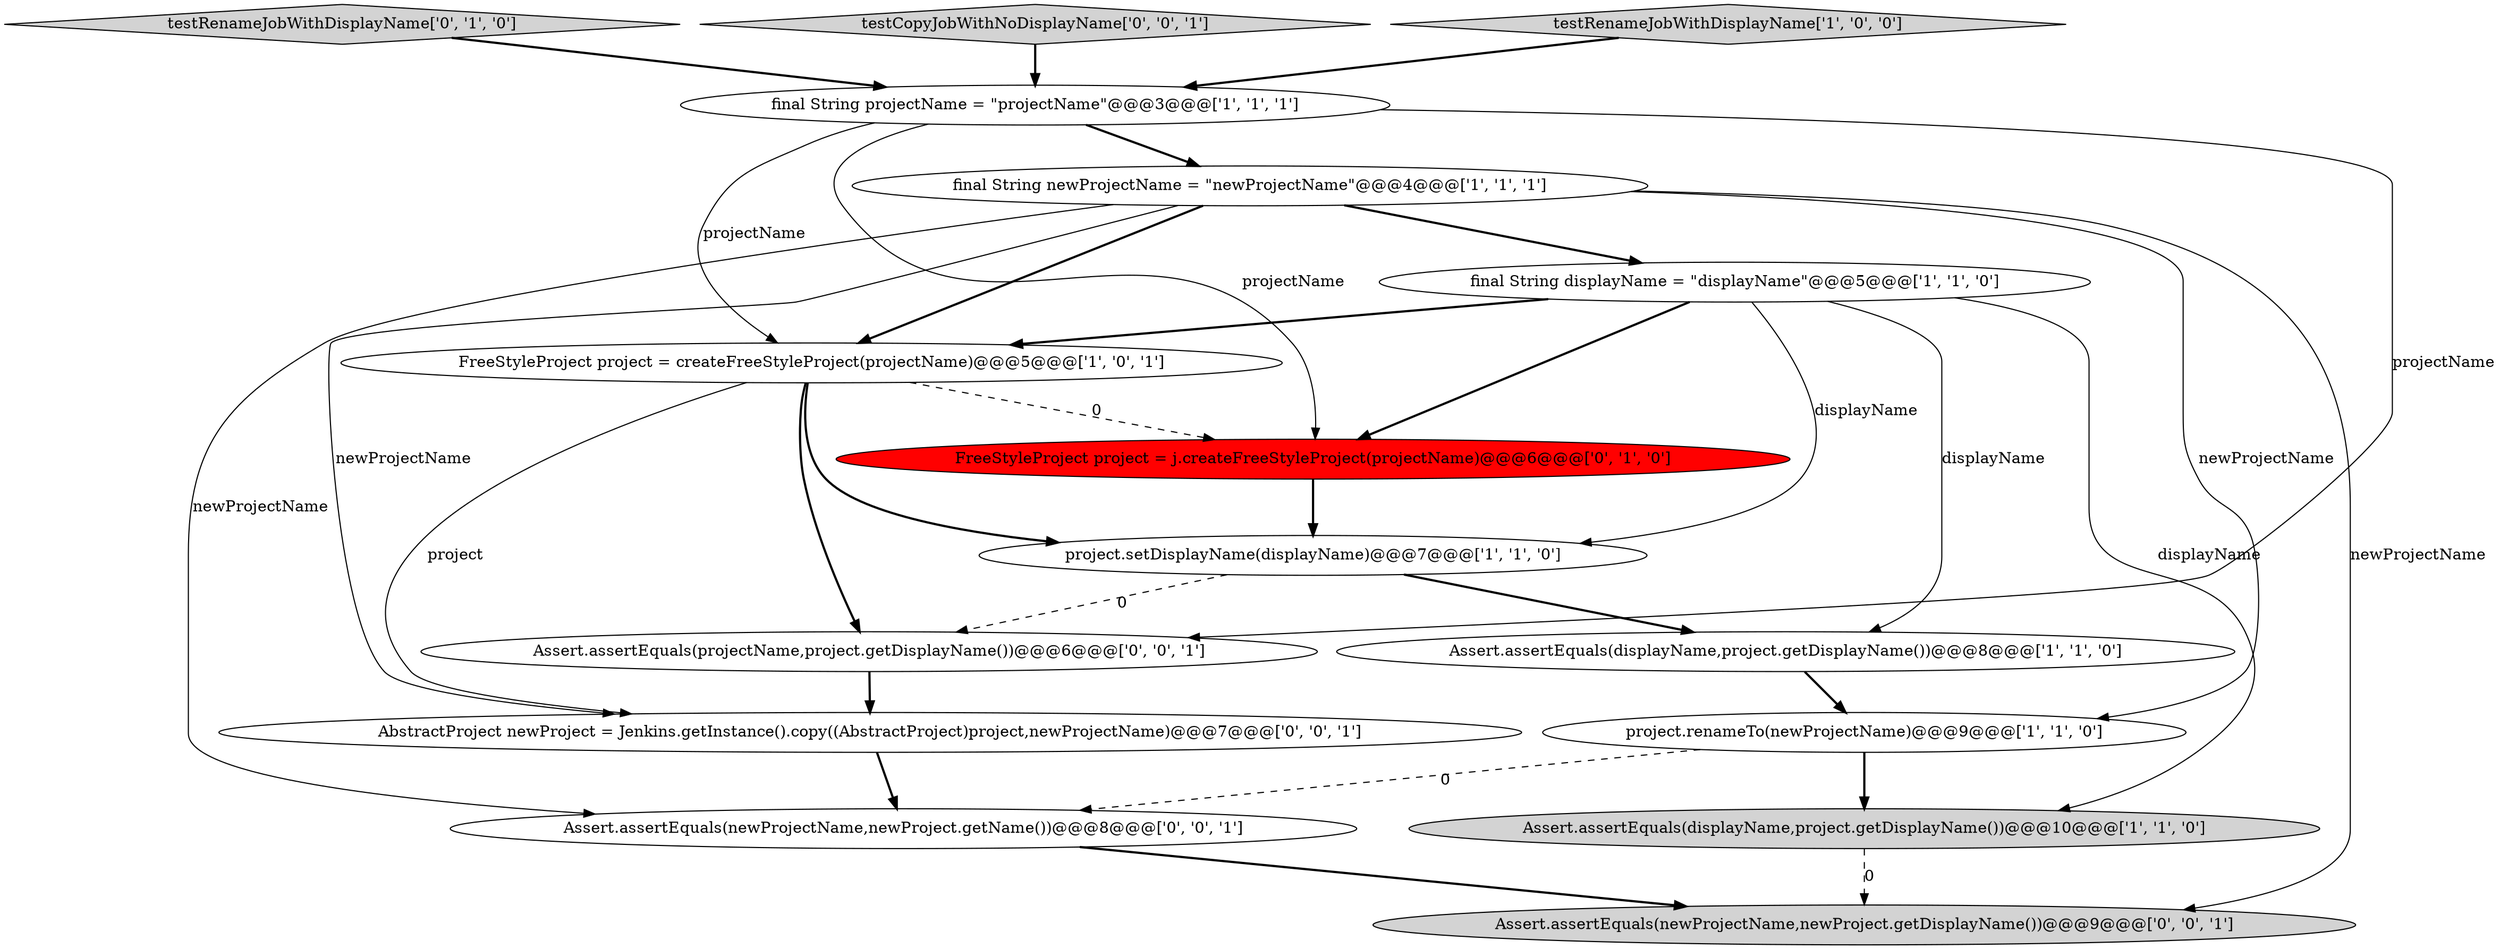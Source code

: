 digraph {
13 [style = filled, label = "AbstractProject newProject = Jenkins.getInstance().copy((AbstractProject)project,newProjectName)@@@7@@@['0', '0', '1']", fillcolor = white, shape = ellipse image = "AAA0AAABBB3BBB"];
14 [style = filled, label = "Assert.assertEquals(newProjectName,newProject.getName())@@@8@@@['0', '0', '1']", fillcolor = white, shape = ellipse image = "AAA0AAABBB3BBB"];
5 [style = filled, label = "final String projectName = \"projectName\"@@@3@@@['1', '1', '1']", fillcolor = white, shape = ellipse image = "AAA0AAABBB1BBB"];
9 [style = filled, label = "FreeStyleProject project = j.createFreeStyleProject(projectName)@@@6@@@['0', '1', '0']", fillcolor = red, shape = ellipse image = "AAA1AAABBB2BBB"];
6 [style = filled, label = "project.setDisplayName(displayName)@@@7@@@['1', '1', '0']", fillcolor = white, shape = ellipse image = "AAA0AAABBB1BBB"];
7 [style = filled, label = "Assert.assertEquals(displayName,project.getDisplayName())@@@8@@@['1', '1', '0']", fillcolor = white, shape = ellipse image = "AAA0AAABBB1BBB"];
10 [style = filled, label = "testRenameJobWithDisplayName['0', '1', '0']", fillcolor = lightgray, shape = diamond image = "AAA0AAABBB2BBB"];
2 [style = filled, label = "FreeStyleProject project = createFreeStyleProject(projectName)@@@5@@@['1', '0', '1']", fillcolor = white, shape = ellipse image = "AAA0AAABBB1BBB"];
4 [style = filled, label = "project.renameTo(newProjectName)@@@9@@@['1', '1', '0']", fillcolor = white, shape = ellipse image = "AAA0AAABBB1BBB"];
11 [style = filled, label = "testCopyJobWithNoDisplayName['0', '0', '1']", fillcolor = lightgray, shape = diamond image = "AAA0AAABBB3BBB"];
0 [style = filled, label = "final String displayName = \"displayName\"@@@5@@@['1', '1', '0']", fillcolor = white, shape = ellipse image = "AAA0AAABBB1BBB"];
3 [style = filled, label = "final String newProjectName = \"newProjectName\"@@@4@@@['1', '1', '1']", fillcolor = white, shape = ellipse image = "AAA0AAABBB1BBB"];
1 [style = filled, label = "Assert.assertEquals(displayName,project.getDisplayName())@@@10@@@['1', '1', '0']", fillcolor = lightgray, shape = ellipse image = "AAA0AAABBB1BBB"];
12 [style = filled, label = "Assert.assertEquals(newProjectName,newProject.getDisplayName())@@@9@@@['0', '0', '1']", fillcolor = lightgray, shape = ellipse image = "AAA0AAABBB3BBB"];
8 [style = filled, label = "testRenameJobWithDisplayName['1', '0', '0']", fillcolor = lightgray, shape = diamond image = "AAA0AAABBB1BBB"];
15 [style = filled, label = "Assert.assertEquals(projectName,project.getDisplayName())@@@6@@@['0', '0', '1']", fillcolor = white, shape = ellipse image = "AAA0AAABBB3BBB"];
5->3 [style = bold, label=""];
0->6 [style = solid, label="displayName"];
0->9 [style = bold, label=""];
15->13 [style = bold, label=""];
2->13 [style = solid, label="project"];
5->9 [style = solid, label="projectName"];
2->6 [style = bold, label=""];
5->2 [style = solid, label="projectName"];
0->2 [style = bold, label=""];
3->12 [style = solid, label="newProjectName"];
7->4 [style = bold, label=""];
3->0 [style = bold, label=""];
9->6 [style = bold, label=""];
5->15 [style = solid, label="projectName"];
3->14 [style = solid, label="newProjectName"];
1->12 [style = dashed, label="0"];
11->5 [style = bold, label=""];
10->5 [style = bold, label=""];
8->5 [style = bold, label=""];
3->2 [style = bold, label=""];
3->4 [style = solid, label="newProjectName"];
6->15 [style = dashed, label="0"];
2->9 [style = dashed, label="0"];
0->1 [style = solid, label="displayName"];
3->13 [style = solid, label="newProjectName"];
14->12 [style = bold, label=""];
2->15 [style = bold, label=""];
4->14 [style = dashed, label="0"];
4->1 [style = bold, label=""];
6->7 [style = bold, label=""];
0->7 [style = solid, label="displayName"];
13->14 [style = bold, label=""];
}
